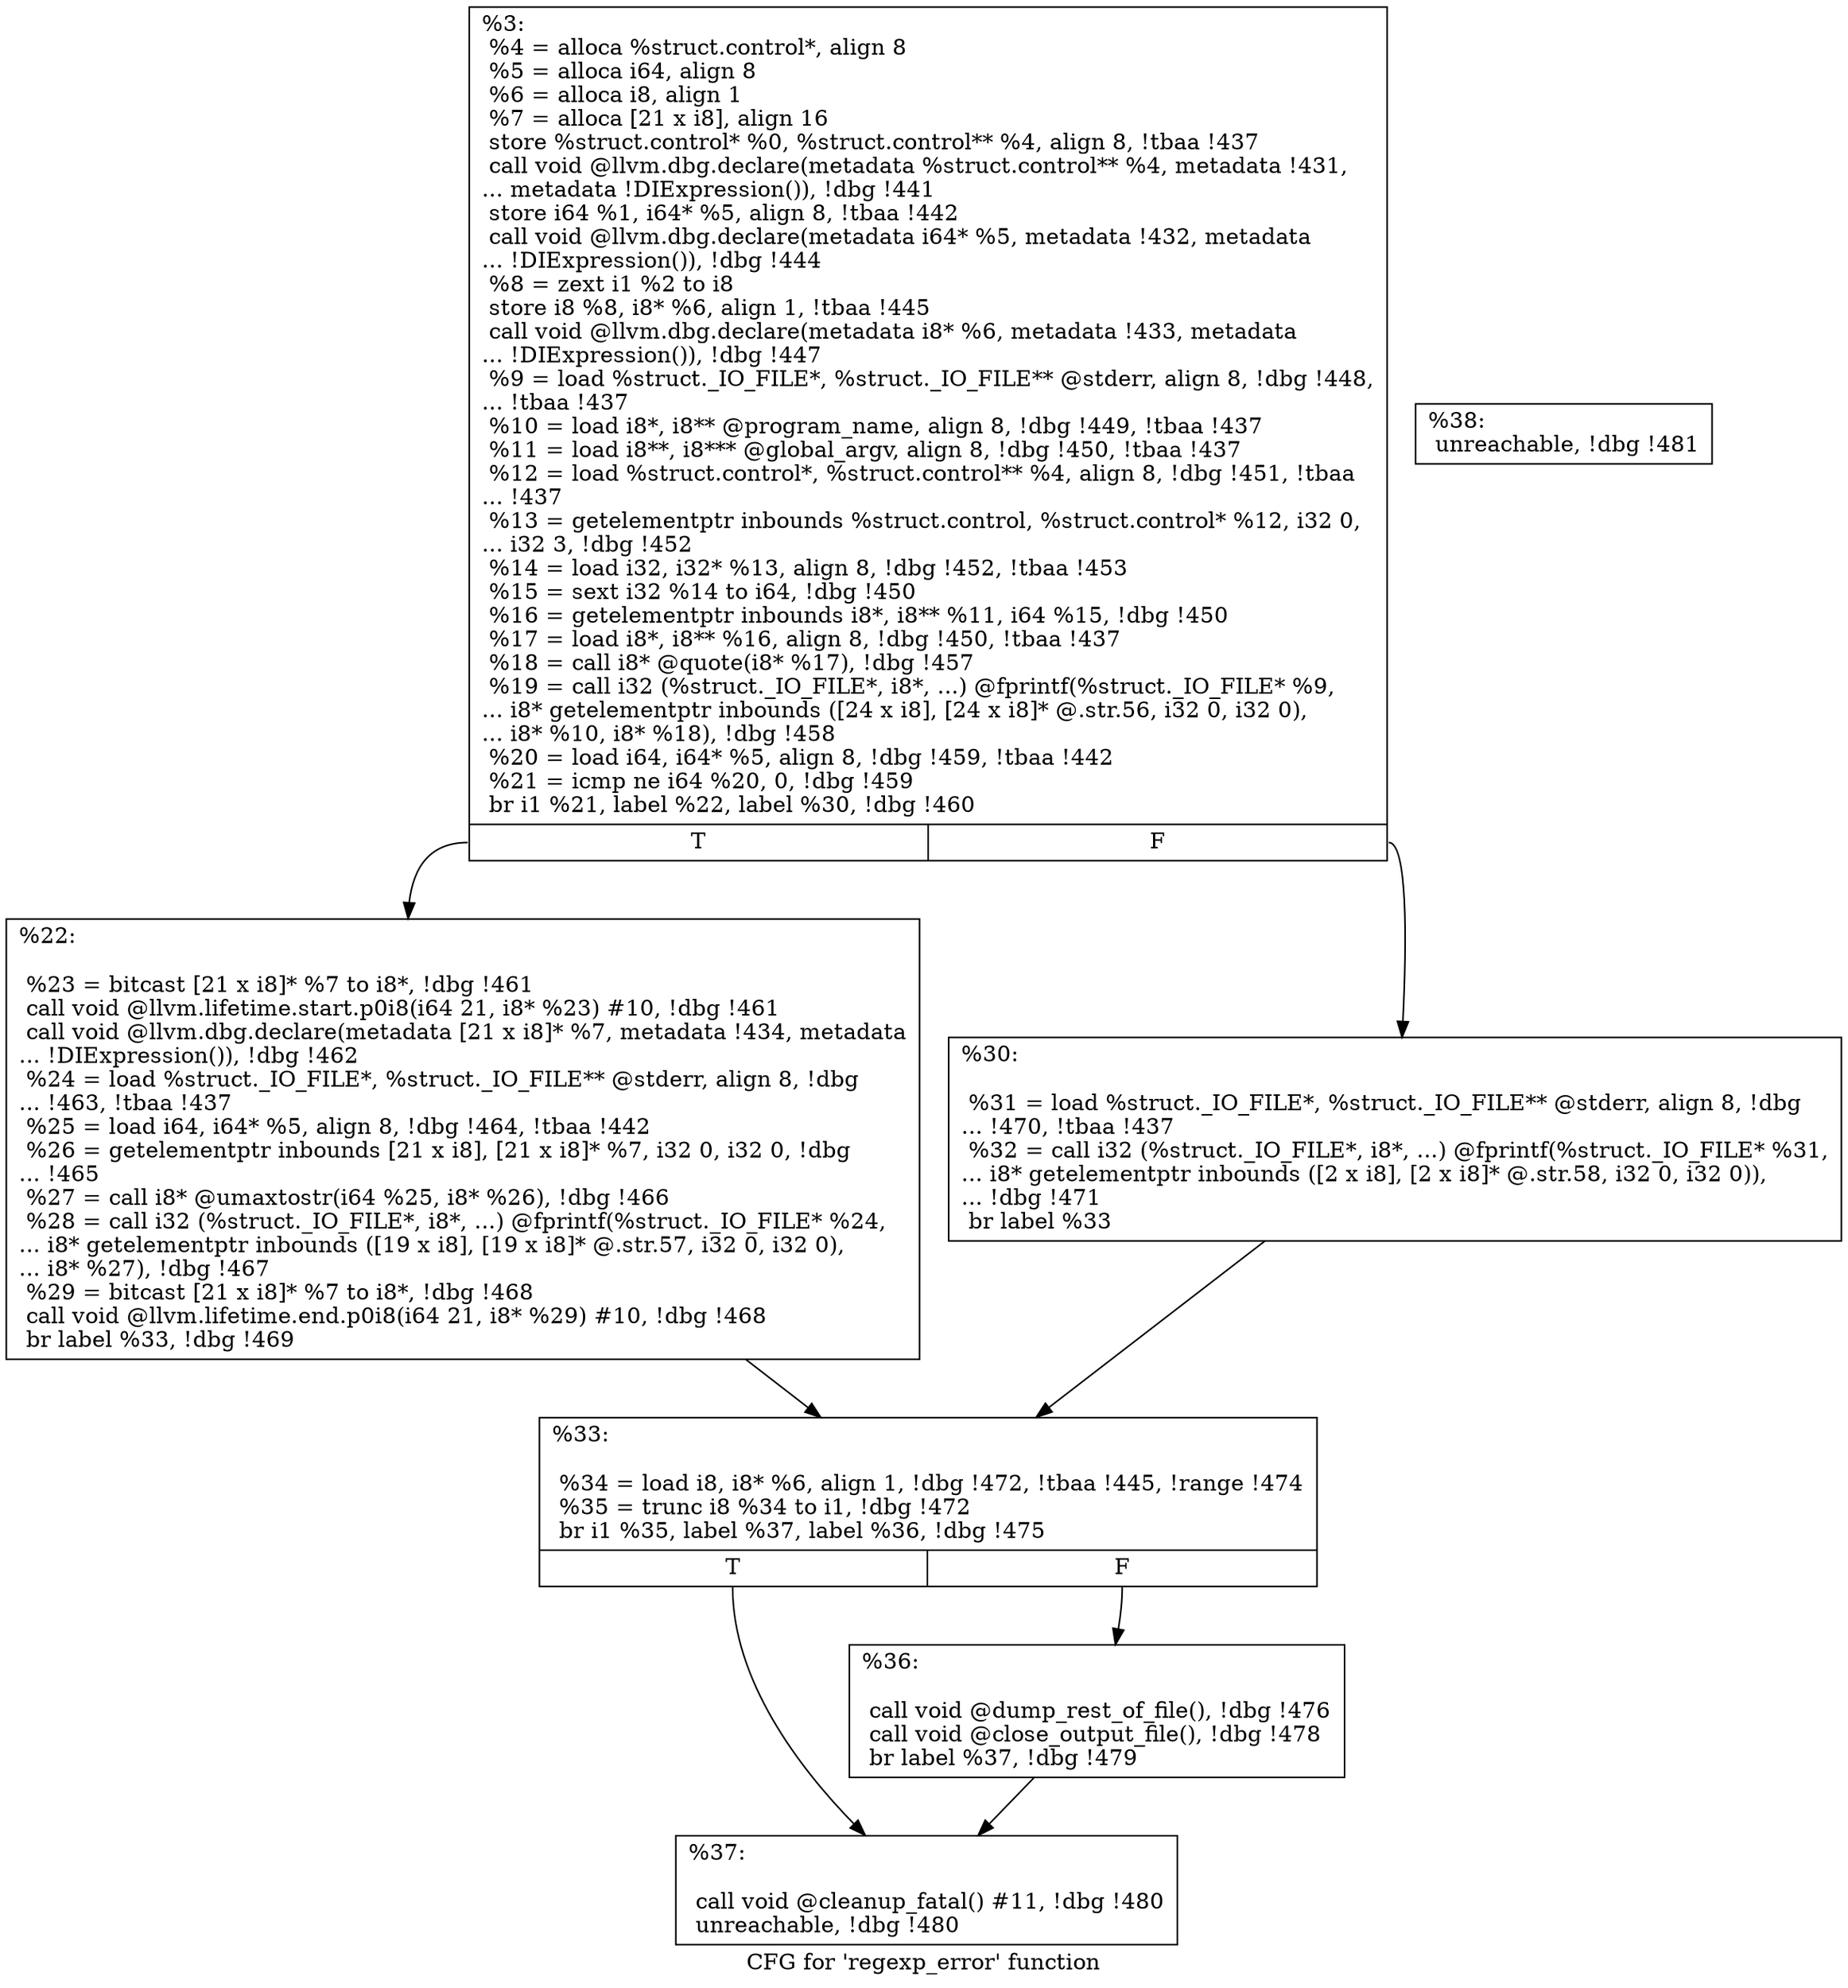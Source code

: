 digraph "CFG for 'regexp_error' function" {
	label="CFG for 'regexp_error' function";

	Node0x23d6f70 [shape=record,label="{%3:\l  %4 = alloca %struct.control*, align 8\l  %5 = alloca i64, align 8\l  %6 = alloca i8, align 1\l  %7 = alloca [21 x i8], align 16\l  store %struct.control* %0, %struct.control** %4, align 8, !tbaa !437\l  call void @llvm.dbg.declare(metadata %struct.control** %4, metadata !431,\l... metadata !DIExpression()), !dbg !441\l  store i64 %1, i64* %5, align 8, !tbaa !442\l  call void @llvm.dbg.declare(metadata i64* %5, metadata !432, metadata\l... !DIExpression()), !dbg !444\l  %8 = zext i1 %2 to i8\l  store i8 %8, i8* %6, align 1, !tbaa !445\l  call void @llvm.dbg.declare(metadata i8* %6, metadata !433, metadata\l... !DIExpression()), !dbg !447\l  %9 = load %struct._IO_FILE*, %struct._IO_FILE** @stderr, align 8, !dbg !448,\l... !tbaa !437\l  %10 = load i8*, i8** @program_name, align 8, !dbg !449, !tbaa !437\l  %11 = load i8**, i8*** @global_argv, align 8, !dbg !450, !tbaa !437\l  %12 = load %struct.control*, %struct.control** %4, align 8, !dbg !451, !tbaa\l... !437\l  %13 = getelementptr inbounds %struct.control, %struct.control* %12, i32 0,\l... i32 3, !dbg !452\l  %14 = load i32, i32* %13, align 8, !dbg !452, !tbaa !453\l  %15 = sext i32 %14 to i64, !dbg !450\l  %16 = getelementptr inbounds i8*, i8** %11, i64 %15, !dbg !450\l  %17 = load i8*, i8** %16, align 8, !dbg !450, !tbaa !437\l  %18 = call i8* @quote(i8* %17), !dbg !457\l  %19 = call i32 (%struct._IO_FILE*, i8*, ...) @fprintf(%struct._IO_FILE* %9,\l... i8* getelementptr inbounds ([24 x i8], [24 x i8]* @.str.56, i32 0, i32 0),\l... i8* %10, i8* %18), !dbg !458\l  %20 = load i64, i64* %5, align 8, !dbg !459, !tbaa !442\l  %21 = icmp ne i64 %20, 0, !dbg !459\l  br i1 %21, label %22, label %30, !dbg !460\l|{<s0>T|<s1>F}}"];
	Node0x23d6f70:s0 -> Node0x23db8d0;
	Node0x23d6f70:s1 -> Node0x23db920;
	Node0x23db8d0 [shape=record,label="{%22:\l\l  %23 = bitcast [21 x i8]* %7 to i8*, !dbg !461\l  call void @llvm.lifetime.start.p0i8(i64 21, i8* %23) #10, !dbg !461\l  call void @llvm.dbg.declare(metadata [21 x i8]* %7, metadata !434, metadata\l... !DIExpression()), !dbg !462\l  %24 = load %struct._IO_FILE*, %struct._IO_FILE** @stderr, align 8, !dbg\l... !463, !tbaa !437\l  %25 = load i64, i64* %5, align 8, !dbg !464, !tbaa !442\l  %26 = getelementptr inbounds [21 x i8], [21 x i8]* %7, i32 0, i32 0, !dbg\l... !465\l  %27 = call i8* @umaxtostr(i64 %25, i8* %26), !dbg !466\l  %28 = call i32 (%struct._IO_FILE*, i8*, ...) @fprintf(%struct._IO_FILE* %24,\l... i8* getelementptr inbounds ([19 x i8], [19 x i8]* @.str.57, i32 0, i32 0),\l... i8* %27), !dbg !467\l  %29 = bitcast [21 x i8]* %7 to i8*, !dbg !468\l  call void @llvm.lifetime.end.p0i8(i64 21, i8* %29) #10, !dbg !468\l  br label %33, !dbg !469\l}"];
	Node0x23db8d0 -> Node0x23db970;
	Node0x23db920 [shape=record,label="{%30:\l\l  %31 = load %struct._IO_FILE*, %struct._IO_FILE** @stderr, align 8, !dbg\l... !470, !tbaa !437\l  %32 = call i32 (%struct._IO_FILE*, i8*, ...) @fprintf(%struct._IO_FILE* %31,\l... i8* getelementptr inbounds ([2 x i8], [2 x i8]* @.str.58, i32 0, i32 0)),\l... !dbg !471\l  br label %33\l}"];
	Node0x23db920 -> Node0x23db970;
	Node0x23db970 [shape=record,label="{%33:\l\l  %34 = load i8, i8* %6, align 1, !dbg !472, !tbaa !445, !range !474\l  %35 = trunc i8 %34 to i1, !dbg !472\l  br i1 %35, label %37, label %36, !dbg !475\l|{<s0>T|<s1>F}}"];
	Node0x23db970:s0 -> Node0x23dba10;
	Node0x23db970:s1 -> Node0x23db9c0;
	Node0x23db9c0 [shape=record,label="{%36:\l\l  call void @dump_rest_of_file(), !dbg !476\l  call void @close_output_file(), !dbg !478\l  br label %37, !dbg !479\l}"];
	Node0x23db9c0 -> Node0x23dba10;
	Node0x23dba10 [shape=record,label="{%37:\l\l  call void @cleanup_fatal() #11, !dbg !480\l  unreachable, !dbg !480\l}"];
	Node0x23dba60 [shape=record,label="{%38:                                                  \l  unreachable, !dbg !481\l}"];
}
